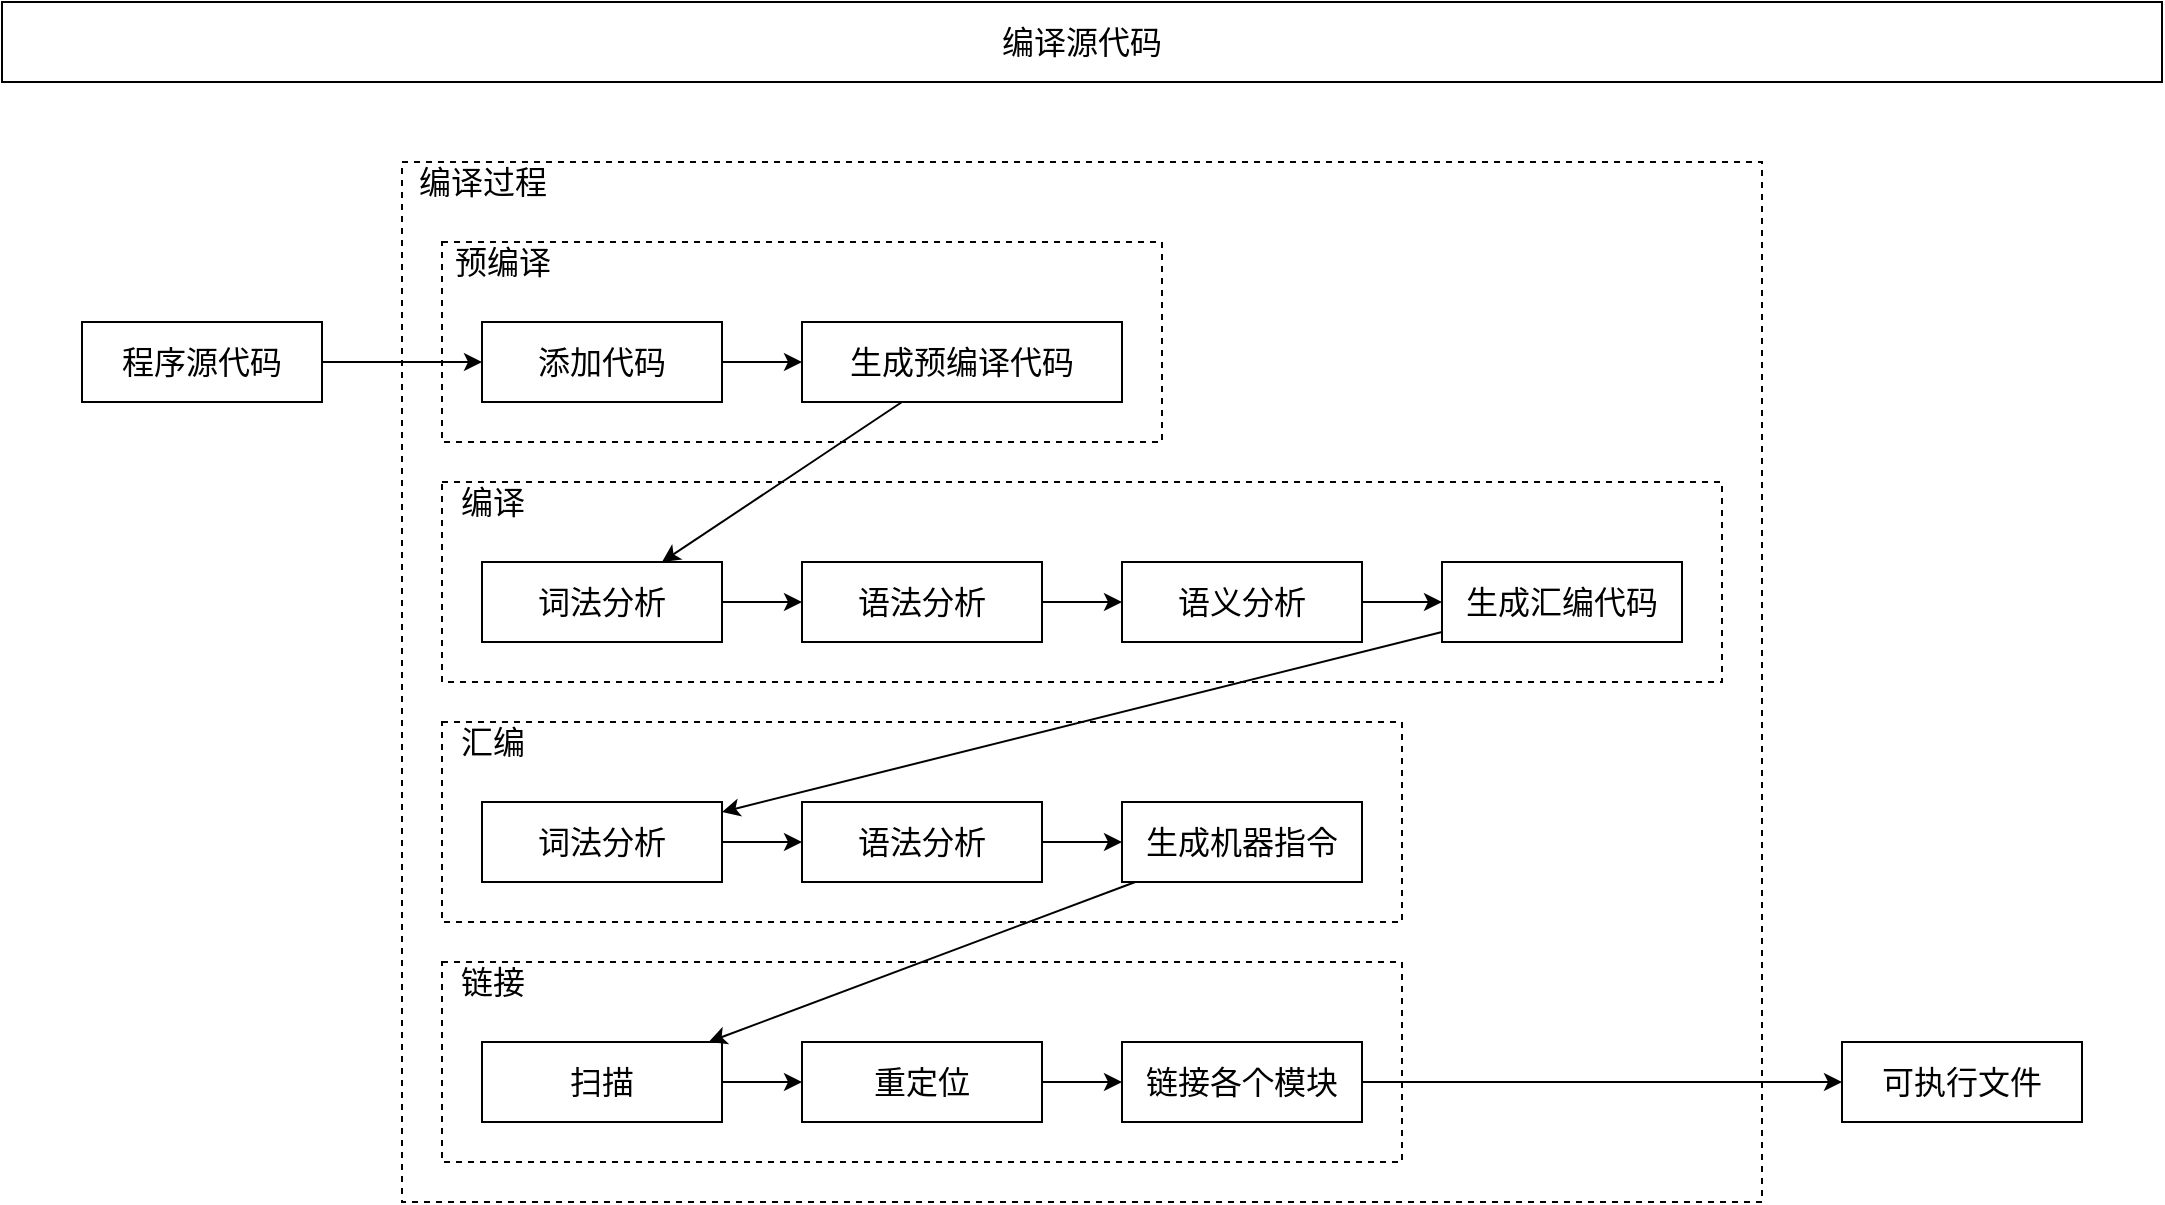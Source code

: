 <mxfile version="17.4.2" type="device"><diagram id="a2Xf-FtpL4dgwreFlvyd" name="第 1 页"><mxGraphModel dx="1280" dy="992" grid="1" gridSize="10" guides="0" tooltips="1" connect="1" arrows="0" fold="1" page="1" pageScale="1" pageWidth="827" pageHeight="1169" math="0" shadow="0"><root><mxCell id="0"/><mxCell id="1" parent="0"/><mxCell id="3gaF7mHsDb8X9RoKGPlb-2" value="" style="rounded=0;whiteSpace=wrap;html=1;fillColor=none;dashed=1;fontSize=16;" parent="1" vertex="1"><mxGeometry x="240" y="120" width="680" height="520" as="geometry"/></mxCell><mxCell id="3gaF7mHsDb8X9RoKGPlb-4" value="" style="rounded=0;whiteSpace=wrap;html=1;fillColor=none;dashed=1;fontSize=16;" parent="1" vertex="1"><mxGeometry x="260" y="280" width="640" height="100" as="geometry"/></mxCell><mxCell id="3gaF7mHsDb8X9RoKGPlb-1" value="程序源代码" style="rounded=0;whiteSpace=wrap;html=1;fillColor=none;fontSize=16;" parent="1" vertex="1"><mxGeometry x="80" y="200" width="120" height="40" as="geometry"/></mxCell><mxCell id="3gaF7mHsDb8X9RoKGPlb-3" value="" style="rounded=0;whiteSpace=wrap;html=1;fillColor=none;dashed=1;fontSize=16;" parent="1" vertex="1"><mxGeometry x="260" y="160" width="360" height="100" as="geometry"/></mxCell><mxCell id="3gaF7mHsDb8X9RoKGPlb-5" value="" style="rounded=0;whiteSpace=wrap;html=1;fillColor=none;dashed=1;fontSize=16;" parent="1" vertex="1"><mxGeometry x="260" y="400" width="480" height="100" as="geometry"/></mxCell><mxCell id="3gaF7mHsDb8X9RoKGPlb-6" value="" style="rounded=0;whiteSpace=wrap;html=1;fillColor=none;dashed=1;fontSize=16;" parent="1" vertex="1"><mxGeometry x="260" y="520" width="480" height="100" as="geometry"/></mxCell><mxCell id="3gaF7mHsDb8X9RoKGPlb-16" value="" style="endArrow=classic;html=1;rounded=0;fontSize=16;" parent="1" source="3gaF7mHsDb8X9RoKGPlb-1" target="3gaF7mHsDb8X9RoKGPlb-47" edge="1"><mxGeometry width="50" height="50" relative="1" as="geometry"><mxPoint x="994.615" y="80" as="sourcePoint"/><mxPoint x="1005.385" y="150" as="targetPoint"/></mxGeometry></mxCell><mxCell id="3gaF7mHsDb8X9RoKGPlb-17" value="" style="endArrow=classic;html=1;rounded=0;fontSize=16;" parent="1" source="3gaF7mHsDb8X9RoKGPlb-54" target="lqGe6FIvTQgtY4eLCUNA-3" edge="1"><mxGeometry width="50" height="50" relative="1" as="geometry"><mxPoint x="810" y="-40" as="sourcePoint"/><mxPoint x="930" y="20" as="targetPoint"/></mxGeometry></mxCell><mxCell id="3gaF7mHsDb8X9RoKGPlb-47" value="添加代码" style="rounded=0;whiteSpace=wrap;html=1;fillColor=none;fontSize=16;" parent="1" vertex="1"><mxGeometry x="280" y="200" width="120" height="40" as="geometry"/></mxCell><mxCell id="3gaF7mHsDb8X9RoKGPlb-48" value="生成预编译代码" style="rounded=0;whiteSpace=wrap;html=1;fillColor=none;fontSize=16;" parent="1" vertex="1"><mxGeometry x="440" y="200" width="160" height="40" as="geometry"/></mxCell><mxCell id="3gaF7mHsDb8X9RoKGPlb-49" value="词法分析" style="rounded=0;whiteSpace=wrap;html=1;fillColor=none;fontSize=16;" parent="1" vertex="1"><mxGeometry x="280" y="320" width="120" height="40" as="geometry"/></mxCell><mxCell id="3gaF7mHsDb8X9RoKGPlb-50" value="生成汇编代码" style="rounded=0;whiteSpace=wrap;html=1;fillColor=none;fontSize=16;" parent="1" vertex="1"><mxGeometry x="760" y="320" width="120" height="40" as="geometry"/></mxCell><mxCell id="3gaF7mHsDb8X9RoKGPlb-52" value="生成机器指令" style="rounded=0;whiteSpace=wrap;html=1;fillColor=none;fontSize=16;" parent="1" vertex="1"><mxGeometry x="600" y="440" width="120" height="40" as="geometry"/></mxCell><mxCell id="3gaF7mHsDb8X9RoKGPlb-54" value="链接各个模块" style="rounded=0;whiteSpace=wrap;html=1;fillColor=none;fontSize=16;" parent="1" vertex="1"><mxGeometry x="600" y="560" width="120" height="40" as="geometry"/></mxCell><mxCell id="3gaF7mHsDb8X9RoKGPlb-57" value="" style="endArrow=classic;html=1;rounded=0;fontSize=16;" parent="1" source="3gaF7mHsDb8X9RoKGPlb-47" target="3gaF7mHsDb8X9RoKGPlb-48" edge="1"><mxGeometry width="50" height="50" relative="1" as="geometry"><mxPoint x="452.692" y="-50" as="sourcePoint"/><mxPoint x="537.308" y="150" as="targetPoint"/></mxGeometry></mxCell><mxCell id="3gaF7mHsDb8X9RoKGPlb-58" value="" style="endArrow=classic;html=1;rounded=0;fontSize=16;" parent="1" source="3gaF7mHsDb8X9RoKGPlb-48" target="3gaF7mHsDb8X9RoKGPlb-49" edge="1"><mxGeometry width="50" height="50" relative="1" as="geometry"><mxPoint x="587.5" y="210" as="sourcePoint"/><mxPoint x="662.5" y="270" as="targetPoint"/></mxGeometry></mxCell><mxCell id="3gaF7mHsDb8X9RoKGPlb-59" value="" style="endArrow=classic;html=1;rounded=0;fontSize=16;" parent="1" source="3gaF7mHsDb8X9RoKGPlb-49" target="lqGe6FIvTQgtY4eLCUNA-9" edge="1"><mxGeometry width="50" height="50" relative="1" as="geometry"><mxPoint x="760" y="427.059" as="sourcePoint"/><mxPoint x="810" y="432.941" as="targetPoint"/></mxGeometry></mxCell><mxCell id="3gaF7mHsDb8X9RoKGPlb-60" value="" style="endArrow=classic;html=1;rounded=0;fontSize=16;" parent="1" source="3gaF7mHsDb8X9RoKGPlb-50" target="lqGe6FIvTQgtY4eLCUNA-8" edge="1"><mxGeometry width="50" height="50" relative="1" as="geometry"><mxPoint x="1233.333" y="310" as="sourcePoint"/><mxPoint x="686.667" y="440" as="targetPoint"/></mxGeometry></mxCell><mxCell id="3gaF7mHsDb8X9RoKGPlb-61" value="" style="endArrow=classic;html=1;rounded=0;fontSize=16;" parent="1" source="lqGe6FIvTQgtY4eLCUNA-6" target="3gaF7mHsDb8X9RoKGPlb-52" edge="1"><mxGeometry width="50" height="50" relative="1" as="geometry"><mxPoint x="720" y="460" as="sourcePoint"/><mxPoint x="1410" y="334" as="targetPoint"/></mxGeometry></mxCell><mxCell id="3gaF7mHsDb8X9RoKGPlb-62" value="" style="endArrow=classic;html=1;rounded=0;fontSize=16;" parent="1" source="3gaF7mHsDb8X9RoKGPlb-52" target="lqGe6FIvTQgtY4eLCUNA-13" edge="1"><mxGeometry width="50" height="50" relative="1" as="geometry"><mxPoint x="1530" y="332.105" as="sourcePoint"/><mxPoint x="1600" y="357.895" as="targetPoint"/></mxGeometry></mxCell><mxCell id="lqGe6FIvTQgtY4eLCUNA-2" value="&lt;span style=&quot;font-size: 16px;&quot;&gt;编译&lt;/span&gt;" style="text;html=1;align=center;verticalAlign=middle;resizable=0;points=[];autosize=1;strokeColor=none;fillColor=none;fontSize=16;" vertex="1" parent="1"><mxGeometry x="260" y="280" width="50" height="20" as="geometry"/></mxCell><mxCell id="lqGe6FIvTQgtY4eLCUNA-3" value="可执行文件" style="rounded=0;whiteSpace=wrap;html=1;fillColor=none;fontSize=16;" vertex="1" parent="1"><mxGeometry x="960" y="560" width="120" height="40" as="geometry"/></mxCell><mxCell id="lqGe6FIvTQgtY4eLCUNA-4" value="&lt;span style=&quot;font-size: 16px;&quot;&gt;编译过程&lt;/span&gt;" style="text;html=1;align=center;verticalAlign=middle;resizable=0;points=[];autosize=1;strokeColor=none;fillColor=none;fontSize=16;" vertex="1" parent="1"><mxGeometry x="240" y="120" width="80" height="20" as="geometry"/></mxCell><mxCell id="lqGe6FIvTQgtY4eLCUNA-5" value="&lt;span style=&quot;font-size: 16px;&quot;&gt;预编译&lt;/span&gt;" style="text;html=1;align=center;verticalAlign=middle;resizable=0;points=[];autosize=1;strokeColor=none;fillColor=none;fontSize=16;" vertex="1" parent="1"><mxGeometry x="260" y="160" width="60" height="20" as="geometry"/></mxCell><mxCell id="lqGe6FIvTQgtY4eLCUNA-6" value="语法分析" style="rounded=0;whiteSpace=wrap;html=1;fillColor=none;fontSize=16;" vertex="1" parent="1"><mxGeometry x="440" y="440" width="120" height="40" as="geometry"/></mxCell><mxCell id="lqGe6FIvTQgtY4eLCUNA-7" value="语义分析" style="rounded=0;whiteSpace=wrap;html=1;fillColor=none;fontSize=16;" vertex="1" parent="1"><mxGeometry x="600" y="320" width="120" height="40" as="geometry"/></mxCell><mxCell id="lqGe6FIvTQgtY4eLCUNA-8" value="词法分析" style="rounded=0;whiteSpace=wrap;html=1;fillColor=none;fontSize=16;" vertex="1" parent="1"><mxGeometry x="280" y="440" width="120" height="40" as="geometry"/></mxCell><mxCell id="lqGe6FIvTQgtY4eLCUNA-9" value="语法分析" style="rounded=0;whiteSpace=wrap;html=1;fillColor=none;fontSize=16;" vertex="1" parent="1"><mxGeometry x="440" y="320" width="120" height="40" as="geometry"/></mxCell><mxCell id="lqGe6FIvTQgtY4eLCUNA-10" value="&lt;span style=&quot;font-size: 16px;&quot;&gt;汇编&lt;/span&gt;" style="text;html=1;align=center;verticalAlign=middle;resizable=0;points=[];autosize=1;strokeColor=none;fillColor=none;fontSize=16;" vertex="1" parent="1"><mxGeometry x="260" y="400" width="50" height="20" as="geometry"/></mxCell><mxCell id="lqGe6FIvTQgtY4eLCUNA-11" value="&lt;span style=&quot;font-size: 16px;&quot;&gt;链接&lt;/span&gt;" style="text;html=1;align=center;verticalAlign=middle;resizable=0;points=[];autosize=1;strokeColor=none;fillColor=none;fontSize=16;" vertex="1" parent="1"><mxGeometry x="260" y="520" width="50" height="20" as="geometry"/></mxCell><mxCell id="lqGe6FIvTQgtY4eLCUNA-12" value="重定位" style="rounded=0;whiteSpace=wrap;html=1;fillColor=none;fontSize=16;" vertex="1" parent="1"><mxGeometry x="440" y="560" width="120" height="40" as="geometry"/></mxCell><mxCell id="lqGe6FIvTQgtY4eLCUNA-13" value="扫描" style="rounded=0;whiteSpace=wrap;html=1;fillColor=none;fontSize=16;" vertex="1" parent="1"><mxGeometry x="280" y="560" width="120" height="40" as="geometry"/></mxCell><mxCell id="lqGe6FIvTQgtY4eLCUNA-14" value="" style="endArrow=classic;html=1;rounded=0;fontSize=16;" edge="1" parent="1" source="lqGe6FIvTQgtY4eLCUNA-7" target="3gaF7mHsDb8X9RoKGPlb-50"><mxGeometry width="50" height="50" relative="1" as="geometry"><mxPoint x="730" y="350" as="sourcePoint"/><mxPoint x="770" y="350" as="targetPoint"/></mxGeometry></mxCell><mxCell id="lqGe6FIvTQgtY4eLCUNA-15" value="" style="endArrow=classic;html=1;rounded=0;fontSize=16;" edge="1" parent="1" source="lqGe6FIvTQgtY4eLCUNA-9" target="lqGe6FIvTQgtY4eLCUNA-7"><mxGeometry width="50" height="50" relative="1" as="geometry"><mxPoint x="614" y="430" as="sourcePoint"/><mxPoint x="776" y="370" as="targetPoint"/></mxGeometry></mxCell><mxCell id="lqGe6FIvTQgtY4eLCUNA-16" value="" style="endArrow=classic;html=1;rounded=0;fontSize=16;" edge="1" parent="1" source="lqGe6FIvTQgtY4eLCUNA-8" target="lqGe6FIvTQgtY4eLCUNA-6"><mxGeometry width="50" height="50" relative="1" as="geometry"><mxPoint x="777.5" y="370" as="sourcePoint"/><mxPoint x="462.5" y="490" as="targetPoint"/></mxGeometry></mxCell><mxCell id="lqGe6FIvTQgtY4eLCUNA-17" value="" style="endArrow=classic;html=1;rounded=0;fontSize=16;" edge="1" parent="1" source="lqGe6FIvTQgtY4eLCUNA-13" target="lqGe6FIvTQgtY4eLCUNA-12"><mxGeometry width="50" height="50" relative="1" as="geometry"><mxPoint x="730" y="498" as="sourcePoint"/><mxPoint x="810" y="482" as="targetPoint"/></mxGeometry></mxCell><mxCell id="lqGe6FIvTQgtY4eLCUNA-18" value="" style="endArrow=classic;html=1;rounded=0;fontSize=16;" edge="1" parent="1" source="lqGe6FIvTQgtY4eLCUNA-12" target="3gaF7mHsDb8X9RoKGPlb-54"><mxGeometry width="50" height="50" relative="1" as="geometry"><mxPoint x="540" y="594" as="sourcePoint"/><mxPoint x="570" y="596" as="targetPoint"/></mxGeometry></mxCell><mxCell id="lqGe6FIvTQgtY4eLCUNA-20" value="编译源代码" style="rounded=0;whiteSpace=wrap;html=1;fontSize=16;" vertex="1" parent="1"><mxGeometry x="40" y="40" width="1080" height="40" as="geometry"/></mxCell></root></mxGraphModel></diagram></mxfile>